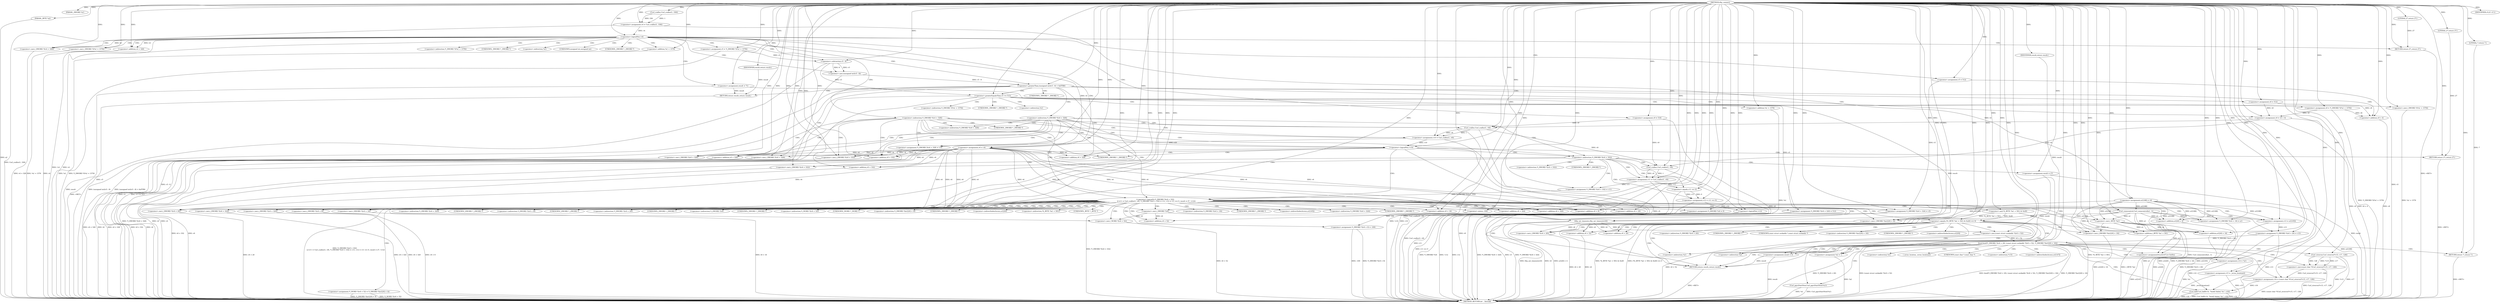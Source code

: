 digraph tftp_connect {  
"1000115" [label = "(METHOD,tftp_connect)" ]
"1000421" [label = "(METHOD_RETURN,int __fastcall)" ]
"1000116" [label = "(PARAM,_DWORD *a1)" ]
"1000117" [label = "(PARAM,_BYTE *a2)" ]
"1000133" [label = "(<operator>.assignment,v4 = Curl_ccalloc(1, 336))" ]
"1000135" [label = "(Curl_ccalloc,Curl_ccalloc(1, 336))" ]
"1000138" [label = "(<operator>.assignment,a1[188] = v4)" ]
"1000144" [label = "(<operator>.logicalNot,!v4)" ]
"1000146" [label = "(RETURN,return 27;,return 27;)" ]
"1000147" [label = "(LITERAL,27,return 27;)" ]
"1000148" [label = "(<operator>.assignment,v5 = *(_DWORD *)(*a1 + 1576))" ]
"1000151" [label = "(<operator>.cast,(_DWORD *)(*a1 + 1576))" ]
"1000153" [label = "(<operator>.addition,*a1 + 1576)" ]
"1000157" [label = "(<operator>.assignment,v6 = v4)" ]
"1000161" [label = "(IDENTIFIER,v5,if ( v5 ))" ]
"1000163" [label = "(<operator>.assignment,result = 71)" ]
"1000167" [label = "(<operator>.greaterThan,(unsigned int)(v5 - 8) > 0xFFB0)" ]
"1000168" [label = "(<operator>.cast,(unsigned int)(v5 - 8))" ]
"1000170" [label = "(<operator>.subtraction,v5 - 8)" ]
"1000174" [label = "(RETURN,return result;,return result;)" ]
"1000175" [label = "(IDENTIFIER,result,return result;)" ]
"1000176" [label = "(<operator>.assignment,v8 = 512)" ]
"1000180" [label = "(<operator>.greaterEqualsThan,v5 >= 513)" ]
"1000183" [label = "(<operator>.assignment,v8 = *(_DWORD *)(*a1 + 1576))" ]
"1000186" [label = "(<operator>.cast,(_DWORD *)(*a1 + 1576))" ]
"1000188" [label = "(<operator>.addition,*a1 + 1576)" ]
"1000192" [label = "(<operator>.assignment,v9 = v8 + 4)" ]
"1000194" [label = "(<operator>.addition,v8 + 4)" ]
"1000199" [label = "(<operator>.cast,(_DWORD *)(v6 + 328))" ]
"1000201" [label = "(<operator>.addition,v6 + 328)" ]
"1000207" [label = "(<operator>.assignment,v9 = 516)" ]
"1000210" [label = "(<operator>.assignment,v5 = 512)" ]
"1000215" [label = "(<operator>.cast,(_DWORD *)(v4 + 328))" ]
"1000217" [label = "(<operator>.addition,v4 + 328)" ]
"1000221" [label = "(<operator>.assignment,v10 = Curl_ccalloc(1, v9))" ]
"1000223" [label = "(Curl_ccalloc,Curl_ccalloc(1, v9))" ]
"1000226" [label = "(<operator>.assignment,*(_DWORD *)(v6 + 328) = v10)" ]
"1000228" [label = "(<operator>.cast,(_DWORD *)(v6 + 328))" ]
"1000230" [label = "(<operator>.addition,v6 + 328)" ]
"1000235" [label = "(<operator>.logicalNot,!v10)" ]
"1000237" [label = "(RETURN,return 27;,return 27;)" ]
"1000238" [label = "(LITERAL,27,return 27;)" ]
"1000241" [label = "(<operator>.logicalOr,*(_DWORD *)(v6 + 332)\n    || (v11 = Curl_ccalloc(1, v9), *(_DWORD *)(v6 + 332) = v11, v12 = v11 == 0, result = 27, !v12))" ]
"1000243" [label = "(<operator>.cast,(_DWORD *)(v6 + 332))" ]
"1000245" [label = "(<operator>.addition,v6 + 332)" ]
"1000249" [label = "(<operator>.assignment,v11 = Curl_ccalloc(1, v9))" ]
"1000251" [label = "(Curl_ccalloc,Curl_ccalloc(1, v9))" ]
"1000255" [label = "(<operator>.assignment,*(_DWORD *)(v6 + 332) = v11)" ]
"1000257" [label = "(<operator>.cast,(_DWORD *)(v6 + 332))" ]
"1000259" [label = "(<operator>.addition,v6 + 332)" ]
"1000264" [label = "(<operator>.assignment,v12 = v11 == 0)" ]
"1000266" [label = "(<operator>.equals,v11 == 0)" ]
"1000270" [label = "(<operator>.assignment,result = 27)" ]
"1000273" [label = "(<operator>.logicalNot,!v12)" ]
"1000276" [label = "(Curl_conncontrol,Curl_conncontrol(a1, 1))" ]
"1000279" [label = "(<operator>.assignment,*(_DWORD *)(v6 + 16) = a1)" ]
"1000281" [label = "(<operator>.cast,(_DWORD *)(v6 + 16))" ]
"1000283" [label = "(<operator>.addition,v6 + 16)" ]
"1000287" [label = "(<operator>.assignment,v13 = a1[105])" ]
"1000292" [label = "(<operator>.assignment,*(_DWORD *)(v6 + 324) = v5)" ]
"1000294" [label = "(<operator>.cast,(_DWORD *)(v6 + 324))" ]
"1000296" [label = "(<operator>.addition,v6 + 324)" ]
"1000300" [label = "(<operator>.assignment,*(_DWORD *)(v6 + 320) = 512)" ]
"1000302" [label = "(<operator>.cast,(_DWORD *)(v6 + 320))" ]
"1000304" [label = "(<operator>.addition,v6 + 320)" ]
"1000308" [label = "(<operator>.assignment,*(_DWORD *)(v6 + 8) = -100)" ]
"1000310" [label = "(<operator>.cast,(_DWORD *)(v6 + 8))" ]
"1000312" [label = "(<operator>.addition,v6 + 8)" ]
"1000315" [label = "(<operator>.minus,-100)" ]
"1000317" [label = "(<operator>.assignment,*(_DWORD *)(v6 + 20) = v13)" ]
"1000319" [label = "(<operator>.cast,(_DWORD *)(v6 + 20))" ]
"1000321" [label = "(<operator>.addition,v6 + 20)" ]
"1000325" [label = "(<operator>.assignment,*(_DWORD *)v6 = 0)" ]
"1000327" [label = "(<operator>.cast,(_DWORD *)v6)" ]
"1000331" [label = "(<operator>.assignment,*(_WORD *)(v6 + 52) = *(_DWORD *)(a1[20] + 4))" ]
"1000333" [label = "(<operator>.cast,(_WORD *)(v6 + 52))" ]
"1000335" [label = "(<operator>.addition,v6 + 52)" ]
"1000339" [label = "(<operator>.cast,(_DWORD *)(a1[20] + 4))" ]
"1000341" [label = "(<operator>.addition,a1[20] + 4)" ]
"1000346" [label = "(tftp_set_timeouts,tftp_set_timeouts(v6))" ]
"1000349" [label = "(<operator>.equals,(*((_BYTE *)a1 + 591) & 0x40) == 0)" ]
"1000350" [label = "(<operator>.and,*((_BYTE *)a1 + 591) & 0x40)" ]
"1000352" [label = "(<operator>.addition,(_BYTE *)a1 + 591)" ]
"1000353" [label = "(<operator>.cast,(_BYTE *)a1)" ]
"1000361" [label = "(bind,bind(*(_DWORD *)(v6 + 20), (const struct sockaddr *)(v6 + 52), *(_DWORD *)(a1[20] + 16)))" ]
"1000363" [label = "(<operator>.cast,(_DWORD *)(v6 + 20))" ]
"1000365" [label = "(<operator>.addition,v6 + 20)" ]
"1000368" [label = "(<operator>.cast,(const struct sockaddr *)(v6 + 52))" ]
"1000370" [label = "(<operator>.addition,v6 + 52)" ]
"1000374" [label = "(<operator>.cast,(_DWORD *)(a1[20] + 16))" ]
"1000376" [label = "(<operator>.addition,a1[20] + 16)" ]
"1000382" [label = "(<operator>.assignment,v14 = *a1)" ]
"1000386" [label = "(<operator>.assignment,v15 = _errno_location())" ]
"1000389" [label = "(<operator>.assignment,v16 = (const char *)Curl_strerror(*v15, v17, 128))" ]
"1000391" [label = "(<operator>.cast,(const char *)Curl_strerror(*v15, v17, 128))" ]
"1000393" [label = "(Curl_strerror,Curl_strerror(*v15, v17, 128))" ]
"1000398" [label = "(Curl_failf,Curl_failf(v14, \"bind() failed; %s\", v16))" ]
"1000402" [label = "(RETURN,return 7;,return 7;)" ]
"1000403" [label = "(LITERAL,7,return 7;)" ]
"1000404" [label = "(<operators>.assignmentOr,a1[147] |= 0x40u)" ]
"1000409" [label = "(Curl_pgrsStartNow,Curl_pgrsStartNow(*a1))" ]
"1000412" [label = "(<operator>.assignment,result = 0)" ]
"1000415" [label = "(<operator>.assignment,*a2 = 1)" ]
"1000419" [label = "(RETURN,return result;,return result;)" ]
"1000420" [label = "(IDENTIFIER,result,return result;)" ]
"1000150" [label = "(<operator>.indirection,*(_DWORD *)(*a1 + 1576))" ]
"1000152" [label = "(UNKNOWN,_DWORD *,_DWORD *)" ]
"1000154" [label = "(<operator>.indirection,*a1)" ]
"1000169" [label = "(UNKNOWN,unsigned int,unsigned int)" ]
"1000185" [label = "(<operator>.indirection,*(_DWORD *)(*a1 + 1576))" ]
"1000187" [label = "(UNKNOWN,_DWORD *,_DWORD *)" ]
"1000189" [label = "(<operator>.indirection,*a1)" ]
"1000198" [label = "(<operator>.indirection,*(_DWORD *)(v6 + 328))" ]
"1000200" [label = "(UNKNOWN,_DWORD *,_DWORD *)" ]
"1000214" [label = "(<operator>.indirection,*(_DWORD *)(v4 + 328))" ]
"1000216" [label = "(UNKNOWN,_DWORD *,_DWORD *)" ]
"1000227" [label = "(<operator>.indirection,*(_DWORD *)(v6 + 328))" ]
"1000229" [label = "(UNKNOWN,_DWORD *,_DWORD *)" ]
"1000242" [label = "(<operator>.indirection,*(_DWORD *)(v6 + 332))" ]
"1000244" [label = "(UNKNOWN,_DWORD *,_DWORD *)" ]
"1000256" [label = "(<operator>.indirection,*(_DWORD *)(v6 + 332))" ]
"1000258" [label = "(UNKNOWN,_DWORD *,_DWORD *)" ]
"1000280" [label = "(<operator>.indirection,*(_DWORD *)(v6 + 16))" ]
"1000282" [label = "(UNKNOWN,_DWORD *,_DWORD *)" ]
"1000289" [label = "(<operator>.indirectIndexAccess,a1[105])" ]
"1000293" [label = "(<operator>.indirection,*(_DWORD *)(v6 + 324))" ]
"1000295" [label = "(UNKNOWN,_DWORD *,_DWORD *)" ]
"1000301" [label = "(<operator>.indirection,*(_DWORD *)(v6 + 320))" ]
"1000303" [label = "(UNKNOWN,_DWORD *,_DWORD *)" ]
"1000309" [label = "(<operator>.indirection,*(_DWORD *)(v6 + 8))" ]
"1000311" [label = "(UNKNOWN,_DWORD *,_DWORD *)" ]
"1000318" [label = "(<operator>.indirection,*(_DWORD *)(v6 + 20))" ]
"1000320" [label = "(UNKNOWN,_DWORD *,_DWORD *)" ]
"1000326" [label = "(<operator>.indirection,*(_DWORD *)v6)" ]
"1000328" [label = "(UNKNOWN,_DWORD *,_DWORD *)" ]
"1000332" [label = "(<operator>.indirection,*(_WORD *)(v6 + 52))" ]
"1000334" [label = "(UNKNOWN,_WORD *,_WORD *)" ]
"1000338" [label = "(<operator>.indirection,*(_DWORD *)(a1[20] + 4))" ]
"1000340" [label = "(UNKNOWN,_DWORD *,_DWORD *)" ]
"1000342" [label = "(<operator>.indirectIndexAccess,a1[20])" ]
"1000351" [label = "(<operator>.indirection,*((_BYTE *)a1 + 591))" ]
"1000354" [label = "(UNKNOWN,_BYTE *,_BYTE *)" ]
"1000362" [label = "(<operator>.indirection,*(_DWORD *)(v6 + 20))" ]
"1000364" [label = "(UNKNOWN,_DWORD *,_DWORD *)" ]
"1000369" [label = "(UNKNOWN,const struct sockaddr *,const struct sockaddr *)" ]
"1000373" [label = "(<operator>.indirection,*(_DWORD *)(a1[20] + 16))" ]
"1000375" [label = "(UNKNOWN,_DWORD *,_DWORD *)" ]
"1000377" [label = "(<operator>.indirectIndexAccess,a1[20])" ]
"1000384" [label = "(<operator>.indirection,*a1)" ]
"1000388" [label = "(_errno_location,_errno_location())" ]
"1000392" [label = "(UNKNOWN,const char *,const char *)" ]
"1000394" [label = "(<operator>.indirection,*v15)" ]
"1000405" [label = "(<operator>.indirectIndexAccess,a1[147])" ]
"1000410" [label = "(<operator>.indirection,*a1)" ]
"1000416" [label = "(<operator>.indirection,*a2)" ]
  "1000174" -> "1000421"  [ label = "DDG: <RET>"] 
  "1000402" -> "1000421"  [ label = "DDG: <RET>"] 
  "1000146" -> "1000421"  [ label = "DDG: <RET>"] 
  "1000419" -> "1000421"  [ label = "DDG: <RET>"] 
  "1000259" -> "1000421"  [ label = "DDG: v6"] 
  "1000287" -> "1000421"  [ label = "DDG: a1[105]"] 
  "1000180" -> "1000421"  [ label = "DDG: v5"] 
  "1000163" -> "1000421"  [ label = "DDG: result"] 
  "1000167" -> "1000421"  [ label = "DDG: (unsigned int)(v5 - 8) > 0xFFB0"] 
  "1000144" -> "1000421"  [ label = "DDG: !v4"] 
  "1000266" -> "1000421"  [ label = "DDG: v11"] 
  "1000415" -> "1000421"  [ label = "DDG: *a2"] 
  "1000217" -> "1000421"  [ label = "DDG: v4"] 
  "1000192" -> "1000421"  [ label = "DDG: v8 + 4"] 
  "1000341" -> "1000421"  [ label = "DDG: a1[20]"] 
  "1000393" -> "1000421"  [ label = "DDG: *v15"] 
  "1000333" -> "1000421"  [ label = "DDG: v6 + 52"] 
  "1000117" -> "1000421"  [ label = "DDG: a2"] 
  "1000138" -> "1000421"  [ label = "DDG: a1[188]"] 
  "1000221" -> "1000421"  [ label = "DDG: Curl_ccalloc(1, v9)"] 
  "1000188" -> "1000421"  [ label = "DDG: *a1"] 
  "1000257" -> "1000421"  [ label = "DDG: v6 + 332"] 
  "1000352" -> "1000421"  [ label = "DDG: (_BYTE *)a1"] 
  "1000319" -> "1000421"  [ label = "DDG: v6 + 20"] 
  "1000350" -> "1000421"  [ label = "DDG: *((_BYTE *)a1 + 591)"] 
  "1000228" -> "1000421"  [ label = "DDG: v6 + 328"] 
  "1000210" -> "1000421"  [ label = "DDG: v5"] 
  "1000398" -> "1000421"  [ label = "DDG: v16"] 
  "1000245" -> "1000421"  [ label = "DDG: v6"] 
  "1000215" -> "1000421"  [ label = "DDG: v4 + 328"] 
  "1000391" -> "1000421"  [ label = "DDG: Curl_strerror(*v15, v17, 128)"] 
  "1000273" -> "1000421"  [ label = "DDG: v12"] 
  "1000281" -> "1000421"  [ label = "DDG: v6 + 16"] 
  "1000353" -> "1000421"  [ label = "DDG: a1"] 
  "1000374" -> "1000421"  [ label = "DDG: a1[20] + 16"] 
  "1000294" -> "1000421"  [ label = "DDG: v6 + 324"] 
  "1000382" -> "1000421"  [ label = "DDG: *a1"] 
  "1000300" -> "1000421"  [ label = "DDG: *(_DWORD *)(v6 + 320)"] 
  "1000389" -> "1000421"  [ label = "DDG: (const char *)Curl_strerror(*v15, v17, 128)"] 
  "1000368" -> "1000421"  [ label = "DDG: v6 + 52"] 
  "1000264" -> "1000421"  [ label = "DDG: v11 == 0"] 
  "1000241" -> "1000421"  [ label = "DDG: *(_DWORD *)(v6 + 332)\n    || (v11 = Curl_ccalloc(1, v9), *(_DWORD *)(v6 + 332) = v11, v12 = v11 == 0, result = 27, !v12)"] 
  "1000386" -> "1000421"  [ label = "DDG: v15"] 
  "1000226" -> "1000421"  [ label = "DDG: *(_DWORD *)(v6 + 328)"] 
  "1000151" -> "1000421"  [ label = "DDG: *a1 + 1576"] 
  "1000361" -> "1000421"  [ label = "DDG: (const struct sockaddr *)(v6 + 52)"] 
  "1000339" -> "1000421"  [ label = "DDG: a1[20] + 4"] 
  "1000363" -> "1000421"  [ label = "DDG: v6 + 20"] 
  "1000148" -> "1000421"  [ label = "DDG: *(_DWORD *)(*a1 + 1576)"] 
  "1000180" -> "1000421"  [ label = "DDG: v5 >= 513"] 
  "1000251" -> "1000421"  [ label = "DDG: v9"] 
  "1000235" -> "1000421"  [ label = "DDG: v10"] 
  "1000157" -> "1000421"  [ label = "DDG: v6"] 
  "1000409" -> "1000421"  [ label = "DDG: *a1"] 
  "1000270" -> "1000421"  [ label = "DDG: result"] 
  "1000302" -> "1000421"  [ label = "DDG: v6 + 320"] 
  "1000349" -> "1000421"  [ label = "DDG: *((_BYTE *)a1 + 591) & 0x40"] 
  "1000346" -> "1000421"  [ label = "DDG: tftp_set_timeouts(v6)"] 
  "1000292" -> "1000421"  [ label = "DDG: *(_DWORD *)(v6 + 324)"] 
  "1000157" -> "1000421"  [ label = "DDG: v4"] 
  "1000361" -> "1000421"  [ label = "DDG: bind(*(_DWORD *)(v6 + 20), (const struct sockaddr *)(v6 + 52), *(_DWORD *)(a1[20] + 16))"] 
  "1000183" -> "1000421"  [ label = "DDG: *(_DWORD *)(*a1 + 1576)"] 
  "1000192" -> "1000421"  [ label = "DDG: v9"] 
  "1000223" -> "1000421"  [ label = "DDG: v9"] 
  "1000168" -> "1000421"  [ label = "DDG: v5 - 8"] 
  "1000230" -> "1000421"  [ label = "DDG: v6"] 
  "1000331" -> "1000421"  [ label = "DDG: *(_WORD *)(v6 + 52)"] 
  "1000349" -> "1000421"  [ label = "DDG: (*((_BYTE *)a1 + 591) & 0x40) == 0"] 
  "1000186" -> "1000421"  [ label = "DDG: *a1 + 1576"] 
  "1000308" -> "1000421"  [ label = "DDG: -100"] 
  "1000207" -> "1000421"  [ label = "DDG: v9"] 
  "1000170" -> "1000421"  [ label = "DDG: v5"] 
  "1000386" -> "1000421"  [ label = "DDG: _errno_location()"] 
  "1000398" -> "1000421"  [ label = "DDG: Curl_failf(v14, \"bind() failed; %s\", v16)"] 
  "1000133" -> "1000421"  [ label = "DDG: Curl_ccalloc(1, 336)"] 
  "1000279" -> "1000421"  [ label = "DDG: *(_DWORD *)(v6 + 16)"] 
  "1000199" -> "1000421"  [ label = "DDG: v6 + 328"] 
  "1000273" -> "1000421"  [ label = "DDG: !v12"] 
  "1000376" -> "1000421"  [ label = "DDG: a1[20]"] 
  "1000241" -> "1000421"  [ label = "DDG: *(_DWORD *)(v6 + 332)"] 
  "1000393" -> "1000421"  [ label = "DDG: v17"] 
  "1000292" -> "1000421"  [ label = "DDG: v5"] 
  "1000409" -> "1000421"  [ label = "DDG: Curl_pgrsStartNow(*a1)"] 
  "1000346" -> "1000421"  [ label = "DDG: v6"] 
  "1000144" -> "1000421"  [ label = "DDG: v4"] 
  "1000404" -> "1000421"  [ label = "DDG: a1[147]"] 
  "1000398" -> "1000421"  [ label = "DDG: v14"] 
  "1000308" -> "1000421"  [ label = "DDG: *(_DWORD *)(v6 + 8)"] 
  "1000194" -> "1000421"  [ label = "DDG: v8"] 
  "1000317" -> "1000421"  [ label = "DDG: *(_DWORD *)(v6 + 20)"] 
  "1000412" -> "1000421"  [ label = "DDG: result"] 
  "1000325" -> "1000421"  [ label = "DDG: *(_DWORD *)v6"] 
  "1000361" -> "1000421"  [ label = "DDG: *(_DWORD *)(a1[20] + 16)"] 
  "1000276" -> "1000421"  [ label = "DDG: Curl_conncontrol(a1, 1)"] 
  "1000153" -> "1000421"  [ label = "DDG: *a1"] 
  "1000243" -> "1000421"  [ label = "DDG: v6 + 332"] 
  "1000331" -> "1000421"  [ label = "DDG: *(_DWORD *)(a1[20] + 4)"] 
  "1000370" -> "1000421"  [ label = "DDG: v6"] 
  "1000317" -> "1000421"  [ label = "DDG: v13"] 
  "1000310" -> "1000421"  [ label = "DDG: v6 + 8"] 
  "1000167" -> "1000421"  [ label = "DDG: (unsigned int)(v5 - 8)"] 
  "1000361" -> "1000421"  [ label = "DDG: *(_DWORD *)(v6 + 20)"] 
  "1000235" -> "1000421"  [ label = "DDG: !v10"] 
  "1000249" -> "1000421"  [ label = "DDG: Curl_ccalloc(1, v9)"] 
  "1000237" -> "1000421"  [ label = "DDG: <RET>"] 
  "1000115" -> "1000116"  [ label = "DDG: "] 
  "1000115" -> "1000117"  [ label = "DDG: "] 
  "1000135" -> "1000133"  [ label = "DDG: 1"] 
  "1000135" -> "1000133"  [ label = "DDG: 336"] 
  "1000115" -> "1000133"  [ label = "DDG: "] 
  "1000115" -> "1000135"  [ label = "DDG: "] 
  "1000133" -> "1000138"  [ label = "DDG: v4"] 
  "1000115" -> "1000138"  [ label = "DDG: "] 
  "1000115" -> "1000144"  [ label = "DDG: "] 
  "1000133" -> "1000144"  [ label = "DDG: v4"] 
  "1000147" -> "1000146"  [ label = "DDG: 27"] 
  "1000115" -> "1000146"  [ label = "DDG: "] 
  "1000115" -> "1000147"  [ label = "DDG: "] 
  "1000115" -> "1000148"  [ label = "DDG: "] 
  "1000115" -> "1000151"  [ label = "DDG: "] 
  "1000115" -> "1000153"  [ label = "DDG: "] 
  "1000144" -> "1000157"  [ label = "DDG: v4"] 
  "1000115" -> "1000157"  [ label = "DDG: "] 
  "1000115" -> "1000161"  [ label = "DDG: "] 
  "1000115" -> "1000163"  [ label = "DDG: "] 
  "1000168" -> "1000167"  [ label = "DDG: v5 - 8"] 
  "1000170" -> "1000168"  [ label = "DDG: v5"] 
  "1000170" -> "1000168"  [ label = "DDG: 8"] 
  "1000148" -> "1000170"  [ label = "DDG: v5"] 
  "1000115" -> "1000170"  [ label = "DDG: "] 
  "1000115" -> "1000167"  [ label = "DDG: "] 
  "1000175" -> "1000174"  [ label = "DDG: result"] 
  "1000163" -> "1000174"  [ label = "DDG: result"] 
  "1000115" -> "1000175"  [ label = "DDG: "] 
  "1000115" -> "1000176"  [ label = "DDG: "] 
  "1000170" -> "1000180"  [ label = "DDG: v5"] 
  "1000115" -> "1000180"  [ label = "DDG: "] 
  "1000115" -> "1000183"  [ label = "DDG: "] 
  "1000115" -> "1000186"  [ label = "DDG: "] 
  "1000115" -> "1000188"  [ label = "DDG: "] 
  "1000183" -> "1000192"  [ label = "DDG: v8"] 
  "1000176" -> "1000192"  [ label = "DDG: v8"] 
  "1000115" -> "1000192"  [ label = "DDG: "] 
  "1000183" -> "1000194"  [ label = "DDG: v8"] 
  "1000176" -> "1000194"  [ label = "DDG: v8"] 
  "1000115" -> "1000194"  [ label = "DDG: "] 
  "1000157" -> "1000199"  [ label = "DDG: v6"] 
  "1000115" -> "1000199"  [ label = "DDG: "] 
  "1000157" -> "1000201"  [ label = "DDG: v6"] 
  "1000115" -> "1000201"  [ label = "DDG: "] 
  "1000115" -> "1000207"  [ label = "DDG: "] 
  "1000115" -> "1000210"  [ label = "DDG: "] 
  "1000115" -> "1000215"  [ label = "DDG: "] 
  "1000144" -> "1000215"  [ label = "DDG: v4"] 
  "1000115" -> "1000217"  [ label = "DDG: "] 
  "1000144" -> "1000217"  [ label = "DDG: v4"] 
  "1000223" -> "1000221"  [ label = "DDG: 1"] 
  "1000223" -> "1000221"  [ label = "DDG: v9"] 
  "1000115" -> "1000221"  [ label = "DDG: "] 
  "1000115" -> "1000223"  [ label = "DDG: "] 
  "1000192" -> "1000223"  [ label = "DDG: v9"] 
  "1000207" -> "1000223"  [ label = "DDG: v9"] 
  "1000221" -> "1000226"  [ label = "DDG: v10"] 
  "1000115" -> "1000226"  [ label = "DDG: "] 
  "1000157" -> "1000228"  [ label = "DDG: v6"] 
  "1000115" -> "1000228"  [ label = "DDG: "] 
  "1000157" -> "1000230"  [ label = "DDG: v6"] 
  "1000115" -> "1000230"  [ label = "DDG: "] 
  "1000115" -> "1000235"  [ label = "DDG: "] 
  "1000221" -> "1000235"  [ label = "DDG: v10"] 
  "1000238" -> "1000237"  [ label = "DDG: 27"] 
  "1000115" -> "1000237"  [ label = "DDG: "] 
  "1000115" -> "1000238"  [ label = "DDG: "] 
  "1000255" -> "1000241"  [ label = "DDG: *(_DWORD *)(v6 + 332)"] 
  "1000157" -> "1000243"  [ label = "DDG: v6"] 
  "1000115" -> "1000243"  [ label = "DDG: "] 
  "1000157" -> "1000245"  [ label = "DDG: v6"] 
  "1000115" -> "1000245"  [ label = "DDG: "] 
  "1000251" -> "1000249"  [ label = "DDG: 1"] 
  "1000251" -> "1000249"  [ label = "DDG: v9"] 
  "1000115" -> "1000249"  [ label = "DDG: "] 
  "1000115" -> "1000251"  [ label = "DDG: "] 
  "1000192" -> "1000251"  [ label = "DDG: v9"] 
  "1000223" -> "1000251"  [ label = "DDG: v9"] 
  "1000207" -> "1000251"  [ label = "DDG: v9"] 
  "1000249" -> "1000255"  [ label = "DDG: v11"] 
  "1000115" -> "1000255"  [ label = "DDG: "] 
  "1000115" -> "1000257"  [ label = "DDG: "] 
  "1000157" -> "1000257"  [ label = "DDG: v6"] 
  "1000115" -> "1000259"  [ label = "DDG: "] 
  "1000157" -> "1000259"  [ label = "DDG: v6"] 
  "1000266" -> "1000264"  [ label = "DDG: v11"] 
  "1000266" -> "1000264"  [ label = "DDG: 0"] 
  "1000115" -> "1000264"  [ label = "DDG: "] 
  "1000115" -> "1000266"  [ label = "DDG: "] 
  "1000249" -> "1000266"  [ label = "DDG: v11"] 
  "1000115" -> "1000270"  [ label = "DDG: "] 
  "1000264" -> "1000273"  [ label = "DDG: v12"] 
  "1000115" -> "1000273"  [ label = "DDG: "] 
  "1000138" -> "1000276"  [ label = "DDG: a1[188]"] 
  "1000115" -> "1000276"  [ label = "DDG: "] 
  "1000138" -> "1000279"  [ label = "DDG: a1[188]"] 
  "1000276" -> "1000279"  [ label = "DDG: a1"] 
  "1000115" -> "1000279"  [ label = "DDG: "] 
  "1000115" -> "1000281"  [ label = "DDG: "] 
  "1000157" -> "1000281"  [ label = "DDG: v6"] 
  "1000115" -> "1000283"  [ label = "DDG: "] 
  "1000157" -> "1000283"  [ label = "DDG: v6"] 
  "1000138" -> "1000287"  [ label = "DDG: a1[188]"] 
  "1000276" -> "1000287"  [ label = "DDG: a1"] 
  "1000115" -> "1000287"  [ label = "DDG: "] 
  "1000180" -> "1000292"  [ label = "DDG: v5"] 
  "1000210" -> "1000292"  [ label = "DDG: v5"] 
  "1000115" -> "1000292"  [ label = "DDG: "] 
  "1000115" -> "1000294"  [ label = "DDG: "] 
  "1000157" -> "1000294"  [ label = "DDG: v6"] 
  "1000115" -> "1000296"  [ label = "DDG: "] 
  "1000157" -> "1000296"  [ label = "DDG: v6"] 
  "1000115" -> "1000300"  [ label = "DDG: "] 
  "1000115" -> "1000302"  [ label = "DDG: "] 
  "1000157" -> "1000302"  [ label = "DDG: v6"] 
  "1000115" -> "1000304"  [ label = "DDG: "] 
  "1000157" -> "1000304"  [ label = "DDG: v6"] 
  "1000315" -> "1000308"  [ label = "DDG: 100"] 
  "1000115" -> "1000310"  [ label = "DDG: "] 
  "1000157" -> "1000310"  [ label = "DDG: v6"] 
  "1000115" -> "1000312"  [ label = "DDG: "] 
  "1000157" -> "1000312"  [ label = "DDG: v6"] 
  "1000115" -> "1000315"  [ label = "DDG: "] 
  "1000287" -> "1000317"  [ label = "DDG: v13"] 
  "1000115" -> "1000317"  [ label = "DDG: "] 
  "1000115" -> "1000319"  [ label = "DDG: "] 
  "1000157" -> "1000319"  [ label = "DDG: v6"] 
  "1000115" -> "1000321"  [ label = "DDG: "] 
  "1000157" -> "1000321"  [ label = "DDG: v6"] 
  "1000115" -> "1000325"  [ label = "DDG: "] 
  "1000115" -> "1000327"  [ label = "DDG: "] 
  "1000157" -> "1000327"  [ label = "DDG: v6"] 
  "1000327" -> "1000333"  [ label = "DDG: v6"] 
  "1000115" -> "1000333"  [ label = "DDG: "] 
  "1000327" -> "1000335"  [ label = "DDG: v6"] 
  "1000115" -> "1000335"  [ label = "DDG: "] 
  "1000138" -> "1000339"  [ label = "DDG: a1[188]"] 
  "1000276" -> "1000339"  [ label = "DDG: a1"] 
  "1000115" -> "1000339"  [ label = "DDG: "] 
  "1000138" -> "1000341"  [ label = "DDG: a1[188]"] 
  "1000276" -> "1000341"  [ label = "DDG: a1"] 
  "1000115" -> "1000341"  [ label = "DDG: "] 
  "1000115" -> "1000346"  [ label = "DDG: "] 
  "1000327" -> "1000346"  [ label = "DDG: v6"] 
  "1000350" -> "1000349"  [ label = "DDG: *((_BYTE *)a1 + 591)"] 
  "1000350" -> "1000349"  [ label = "DDG: 0x40"] 
  "1000353" -> "1000352"  [ label = "DDG: a1"] 
  "1000138" -> "1000353"  [ label = "DDG: a1[188]"] 
  "1000115" -> "1000353"  [ label = "DDG: "] 
  "1000276" -> "1000353"  [ label = "DDG: a1"] 
  "1000115" -> "1000352"  [ label = "DDG: "] 
  "1000115" -> "1000350"  [ label = "DDG: "] 
  "1000115" -> "1000349"  [ label = "DDG: "] 
  "1000317" -> "1000361"  [ label = "DDG: *(_DWORD *)(v6 + 20)"] 
  "1000346" -> "1000363"  [ label = "DDG: v6"] 
  "1000115" -> "1000363"  [ label = "DDG: "] 
  "1000346" -> "1000365"  [ label = "DDG: v6"] 
  "1000115" -> "1000365"  [ label = "DDG: "] 
  "1000368" -> "1000361"  [ label = "DDG: v6 + 52"] 
  "1000115" -> "1000368"  [ label = "DDG: "] 
  "1000346" -> "1000368"  [ label = "DDG: v6"] 
  "1000115" -> "1000370"  [ label = "DDG: "] 
  "1000346" -> "1000370"  [ label = "DDG: v6"] 
  "1000353" -> "1000374"  [ label = "DDG: a1"] 
  "1000138" -> "1000374"  [ label = "DDG: a1[188]"] 
  "1000276" -> "1000374"  [ label = "DDG: a1"] 
  "1000115" -> "1000374"  [ label = "DDG: "] 
  "1000353" -> "1000376"  [ label = "DDG: a1"] 
  "1000138" -> "1000376"  [ label = "DDG: a1[188]"] 
  "1000276" -> "1000376"  [ label = "DDG: a1"] 
  "1000115" -> "1000376"  [ label = "DDG: "] 
  "1000115" -> "1000382"  [ label = "DDG: "] 
  "1000115" -> "1000386"  [ label = "DDG: "] 
  "1000391" -> "1000389"  [ label = "DDG: Curl_strerror(*v15, v17, 128)"] 
  "1000115" -> "1000389"  [ label = "DDG: "] 
  "1000393" -> "1000391"  [ label = "DDG: *v15"] 
  "1000393" -> "1000391"  [ label = "DDG: v17"] 
  "1000393" -> "1000391"  [ label = "DDG: 128"] 
  "1000115" -> "1000393"  [ label = "DDG: "] 
  "1000382" -> "1000398"  [ label = "DDG: v14"] 
  "1000115" -> "1000398"  [ label = "DDG: "] 
  "1000389" -> "1000398"  [ label = "DDG: v16"] 
  "1000403" -> "1000402"  [ label = "DDG: 7"] 
  "1000115" -> "1000402"  [ label = "DDG: "] 
  "1000115" -> "1000403"  [ label = "DDG: "] 
  "1000115" -> "1000404"  [ label = "DDG: "] 
  "1000353" -> "1000404"  [ label = "DDG: a1"] 
  "1000115" -> "1000412"  [ label = "DDG: "] 
  "1000115" -> "1000415"  [ label = "DDG: "] 
  "1000420" -> "1000419"  [ label = "DDG: result"] 
  "1000163" -> "1000419"  [ label = "DDG: result"] 
  "1000270" -> "1000419"  [ label = "DDG: result"] 
  "1000412" -> "1000419"  [ label = "DDG: result"] 
  "1000115" -> "1000420"  [ label = "DDG: "] 
  "1000144" -> "1000157"  [ label = "CDG: "] 
  "1000144" -> "1000154"  [ label = "CDG: "] 
  "1000144" -> "1000153"  [ label = "CDG: "] 
  "1000144" -> "1000152"  [ label = "CDG: "] 
  "1000144" -> "1000151"  [ label = "CDG: "] 
  "1000144" -> "1000150"  [ label = "CDG: "] 
  "1000144" -> "1000148"  [ label = "CDG: "] 
  "1000144" -> "1000146"  [ label = "CDG: "] 
  "1000144" -> "1000170"  [ label = "CDG: "] 
  "1000144" -> "1000169"  [ label = "CDG: "] 
  "1000144" -> "1000168"  [ label = "CDG: "] 
  "1000144" -> "1000167"  [ label = "CDG: "] 
  "1000144" -> "1000163"  [ label = "CDG: "] 
  "1000144" -> "1000207"  [ label = "CDG: "] 
  "1000144" -> "1000217"  [ label = "CDG: "] 
  "1000144" -> "1000216"  [ label = "CDG: "] 
  "1000144" -> "1000215"  [ label = "CDG: "] 
  "1000144" -> "1000214"  [ label = "CDG: "] 
  "1000144" -> "1000210"  [ label = "CDG: "] 
  "1000167" -> "1000176"  [ label = "CDG: "] 
  "1000167" -> "1000174"  [ label = "CDG: "] 
  "1000167" -> "1000192"  [ label = "CDG: "] 
  "1000167" -> "1000180"  [ label = "CDG: "] 
  "1000167" -> "1000201"  [ label = "CDG: "] 
  "1000167" -> "1000200"  [ label = "CDG: "] 
  "1000167" -> "1000199"  [ label = "CDG: "] 
  "1000167" -> "1000198"  [ label = "CDG: "] 
  "1000167" -> "1000194"  [ label = "CDG: "] 
  "1000180" -> "1000189"  [ label = "CDG: "] 
  "1000180" -> "1000188"  [ label = "CDG: "] 
  "1000180" -> "1000187"  [ label = "CDG: "] 
  "1000180" -> "1000186"  [ label = "CDG: "] 
  "1000180" -> "1000185"  [ label = "CDG: "] 
  "1000180" -> "1000183"  [ label = "CDG: "] 
  "1000198" -> "1000223"  [ label = "CDG: "] 
  "1000198" -> "1000221"  [ label = "CDG: "] 
  "1000198" -> "1000235"  [ label = "CDG: "] 
  "1000198" -> "1000230"  [ label = "CDG: "] 
  "1000198" -> "1000229"  [ label = "CDG: "] 
  "1000198" -> "1000228"  [ label = "CDG: "] 
  "1000198" -> "1000227"  [ label = "CDG: "] 
  "1000198" -> "1000226"  [ label = "CDG: "] 
  "1000198" -> "1000245"  [ label = "CDG: "] 
  "1000198" -> "1000244"  [ label = "CDG: "] 
  "1000198" -> "1000243"  [ label = "CDG: "] 
  "1000198" -> "1000242"  [ label = "CDG: "] 
  "1000198" -> "1000241"  [ label = "CDG: "] 
  "1000214" -> "1000223"  [ label = "CDG: "] 
  "1000214" -> "1000221"  [ label = "CDG: "] 
  "1000214" -> "1000235"  [ label = "CDG: "] 
  "1000214" -> "1000230"  [ label = "CDG: "] 
  "1000214" -> "1000229"  [ label = "CDG: "] 
  "1000214" -> "1000228"  [ label = "CDG: "] 
  "1000214" -> "1000227"  [ label = "CDG: "] 
  "1000214" -> "1000226"  [ label = "CDG: "] 
  "1000214" -> "1000245"  [ label = "CDG: "] 
  "1000214" -> "1000244"  [ label = "CDG: "] 
  "1000214" -> "1000243"  [ label = "CDG: "] 
  "1000214" -> "1000242"  [ label = "CDG: "] 
  "1000214" -> "1000241"  [ label = "CDG: "] 
  "1000235" -> "1000237"  [ label = "CDG: "] 
  "1000235" -> "1000245"  [ label = "CDG: "] 
  "1000235" -> "1000244"  [ label = "CDG: "] 
  "1000235" -> "1000243"  [ label = "CDG: "] 
  "1000235" -> "1000242"  [ label = "CDG: "] 
  "1000235" -> "1000241"  [ label = "CDG: "] 
  "1000241" -> "1000419"  [ label = "CDG: "] 
  "1000241" -> "1000287"  [ label = "CDG: "] 
  "1000241" -> "1000283"  [ label = "CDG: "] 
  "1000241" -> "1000282"  [ label = "CDG: "] 
  "1000241" -> "1000281"  [ label = "CDG: "] 
  "1000241" -> "1000280"  [ label = "CDG: "] 
  "1000241" -> "1000279"  [ label = "CDG: "] 
  "1000241" -> "1000276"  [ label = "CDG: "] 
  "1000241" -> "1000304"  [ label = "CDG: "] 
  "1000241" -> "1000303"  [ label = "CDG: "] 
  "1000241" -> "1000302"  [ label = "CDG: "] 
  "1000241" -> "1000301"  [ label = "CDG: "] 
  "1000241" -> "1000300"  [ label = "CDG: "] 
  "1000241" -> "1000296"  [ label = "CDG: "] 
  "1000241" -> "1000295"  [ label = "CDG: "] 
  "1000241" -> "1000294"  [ label = "CDG: "] 
  "1000241" -> "1000293"  [ label = "CDG: "] 
  "1000241" -> "1000292"  [ label = "CDG: "] 
  "1000241" -> "1000289"  [ label = "CDG: "] 
  "1000241" -> "1000320"  [ label = "CDG: "] 
  "1000241" -> "1000319"  [ label = "CDG: "] 
  "1000241" -> "1000318"  [ label = "CDG: "] 
  "1000241" -> "1000317"  [ label = "CDG: "] 
  "1000241" -> "1000315"  [ label = "CDG: "] 
  "1000241" -> "1000312"  [ label = "CDG: "] 
  "1000241" -> "1000311"  [ label = "CDG: "] 
  "1000241" -> "1000310"  [ label = "CDG: "] 
  "1000241" -> "1000309"  [ label = "CDG: "] 
  "1000241" -> "1000308"  [ label = "CDG: "] 
  "1000241" -> "1000335"  [ label = "CDG: "] 
  "1000241" -> "1000334"  [ label = "CDG: "] 
  "1000241" -> "1000333"  [ label = "CDG: "] 
  "1000241" -> "1000332"  [ label = "CDG: "] 
  "1000241" -> "1000331"  [ label = "CDG: "] 
  "1000241" -> "1000328"  [ label = "CDG: "] 
  "1000241" -> "1000327"  [ label = "CDG: "] 
  "1000241" -> "1000326"  [ label = "CDG: "] 
  "1000241" -> "1000325"  [ label = "CDG: "] 
  "1000241" -> "1000321"  [ label = "CDG: "] 
  "1000241" -> "1000352"  [ label = "CDG: "] 
  "1000241" -> "1000351"  [ label = "CDG: "] 
  "1000241" -> "1000350"  [ label = "CDG: "] 
  "1000241" -> "1000349"  [ label = "CDG: "] 
  "1000241" -> "1000346"  [ label = "CDG: "] 
  "1000241" -> "1000342"  [ label = "CDG: "] 
  "1000241" -> "1000341"  [ label = "CDG: "] 
  "1000241" -> "1000340"  [ label = "CDG: "] 
  "1000241" -> "1000339"  [ label = "CDG: "] 
  "1000241" -> "1000338"  [ label = "CDG: "] 
  "1000241" -> "1000354"  [ label = "CDG: "] 
  "1000241" -> "1000353"  [ label = "CDG: "] 
  "1000242" -> "1000256"  [ label = "CDG: "] 
  "1000242" -> "1000255"  [ label = "CDG: "] 
  "1000242" -> "1000251"  [ label = "CDG: "] 
  "1000242" -> "1000249"  [ label = "CDG: "] 
  "1000242" -> "1000270"  [ label = "CDG: "] 
  "1000242" -> "1000266"  [ label = "CDG: "] 
  "1000242" -> "1000264"  [ label = "CDG: "] 
  "1000242" -> "1000259"  [ label = "CDG: "] 
  "1000242" -> "1000258"  [ label = "CDG: "] 
  "1000242" -> "1000257"  [ label = "CDG: "] 
  "1000242" -> "1000273"  [ label = "CDG: "] 
  "1000349" -> "1000419"  [ label = "CDG: "] 
  "1000349" -> "1000368"  [ label = "CDG: "] 
  "1000349" -> "1000365"  [ label = "CDG: "] 
  "1000349" -> "1000364"  [ label = "CDG: "] 
  "1000349" -> "1000363"  [ label = "CDG: "] 
  "1000349" -> "1000362"  [ label = "CDG: "] 
  "1000349" -> "1000361"  [ label = "CDG: "] 
  "1000349" -> "1000377"  [ label = "CDG: "] 
  "1000349" -> "1000376"  [ label = "CDG: "] 
  "1000349" -> "1000375"  [ label = "CDG: "] 
  "1000349" -> "1000374"  [ label = "CDG: "] 
  "1000349" -> "1000373"  [ label = "CDG: "] 
  "1000349" -> "1000370"  [ label = "CDG: "] 
  "1000349" -> "1000369"  [ label = "CDG: "] 
  "1000349" -> "1000416"  [ label = "CDG: "] 
  "1000349" -> "1000415"  [ label = "CDG: "] 
  "1000349" -> "1000412"  [ label = "CDG: "] 
  "1000349" -> "1000410"  [ label = "CDG: "] 
  "1000349" -> "1000409"  [ label = "CDG: "] 
  "1000361" -> "1000419"  [ label = "CDG: "] 
  "1000361" -> "1000384"  [ label = "CDG: "] 
  "1000361" -> "1000382"  [ label = "CDG: "] 
  "1000361" -> "1000398"  [ label = "CDG: "] 
  "1000361" -> "1000394"  [ label = "CDG: "] 
  "1000361" -> "1000393"  [ label = "CDG: "] 
  "1000361" -> "1000392"  [ label = "CDG: "] 
  "1000361" -> "1000391"  [ label = "CDG: "] 
  "1000361" -> "1000389"  [ label = "CDG: "] 
  "1000361" -> "1000388"  [ label = "CDG: "] 
  "1000361" -> "1000386"  [ label = "CDG: "] 
  "1000361" -> "1000416"  [ label = "CDG: "] 
  "1000361" -> "1000415"  [ label = "CDG: "] 
  "1000361" -> "1000412"  [ label = "CDG: "] 
  "1000361" -> "1000410"  [ label = "CDG: "] 
  "1000361" -> "1000409"  [ label = "CDG: "] 
  "1000361" -> "1000405"  [ label = "CDG: "] 
  "1000361" -> "1000404"  [ label = "CDG: "] 
  "1000361" -> "1000402"  [ label = "CDG: "] 
}
